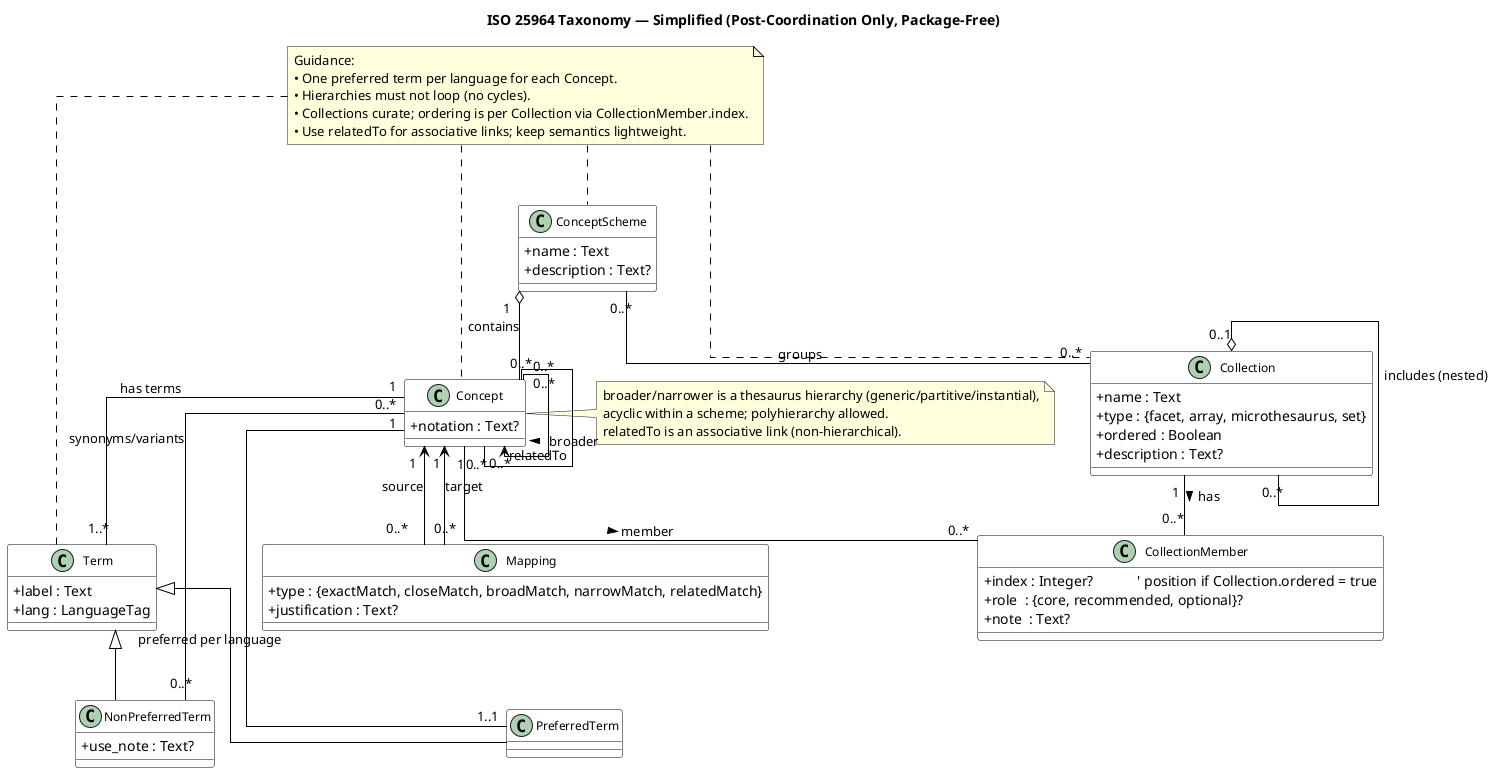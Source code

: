 @startuml
title ISO 25964 Taxonomy — Simplified (Post‑Coordination Only, Package‑Free)

skinparam linetype ortho
skinparam classAttributeIconSize 0
skinparam packageStyle rectangle
skinparam classFontSize 12
skinparam class {
  BackgroundColor White
  ArrowColor Black
  BorderColor Black
}

' ===== Core concepts =====
class ConceptScheme {
  +name : Text
  +description : Text?
}

class Concept {
  +notation : Text?
}

ConceptScheme "1" o-- "0..*" Concept : contains

' In-scheme semantic relations (association arrows, not inheritance)
Concept "0..*" --> "0..*" Concept : broader >
Concept "0..*" -- "0..*" Concept : relatedTo

note right of Concept
  broader/narrower is a thesaurus hierarchy (generic/partitive/instantial),
  acyclic within a scheme; polyhierarchy allowed.
  relatedTo is an associative link (non-hierarchical).
end note

' ===== Terms =====
class Term {
  +label : Text
  +lang : LanguageTag
}

class PreferredTerm
class NonPreferredTerm {
  +use_note : Text?
}

Term <|-- PreferredTerm
Term <|-- NonPreferredTerm

Concept "1" -- "1..*" Term : has terms
Concept "1" -- "1..1" PreferredTerm : preferred per language
Concept "0..*" -- "0..*" NonPreferredTerm : synonyms/variants

' ===== Collections (many-to-many with optional ordering via join entity) =====
class Collection {
  +name : Text
  +type : {facet, array, microthesaurus, set}
  +ordered : Boolean
  +description : Text?
}

class CollectionMember {
  +index : Integer?            ' position if Collection.ordered = true
  +role  : {core, recommended, optional}?
  +note  : Text?
}

ConceptScheme "0..*" -- "0..*" Collection : groups
Collection "1" -- "0..*" CollectionMember : has >
Concept   "1" -- "0..*" CollectionMember : member >
Collection "0..1" o-- "0..*" Collection : includes (nested)

' ===== Cross-scheme mappings (ISO 25964-2) =====
class Mapping {
  +type : {exactMatch, closeMatch, broadMatch, narrowMatch, relatedMatch}
  +justification : Text?
}

Concept "1" <-- "0..*" Mapping : source
Mapping "0..*" --> "1" Concept : target

/' note
  Post‑coordination only:
  • No pre‑coordinated compound concepts in this version.
  • Combine base concepts at query/UX/rules time (A AND B).
  • If a future need arises (distinct rules/fees/analytics), consider
    introducing a CoordinatedConcept as a first‑class concept.
  Cross‑scheme only:
  • Use Mapping (*Match types) to align Concepts across different schemes.
end note
'/

' ===== House rules =====
note "Guidance:\n• One preferred term per language for each Concept.\n• Hierarchies must not loop (no cycles).\n• Collections curate; ordering is per Collection via CollectionMember.index.\n• Use relatedTo for associative links; keep semantics lightweight." as N1
N1 .. Concept
N1 .. Term
N1 .. ConceptScheme
N1 .. Collection

@enduml
